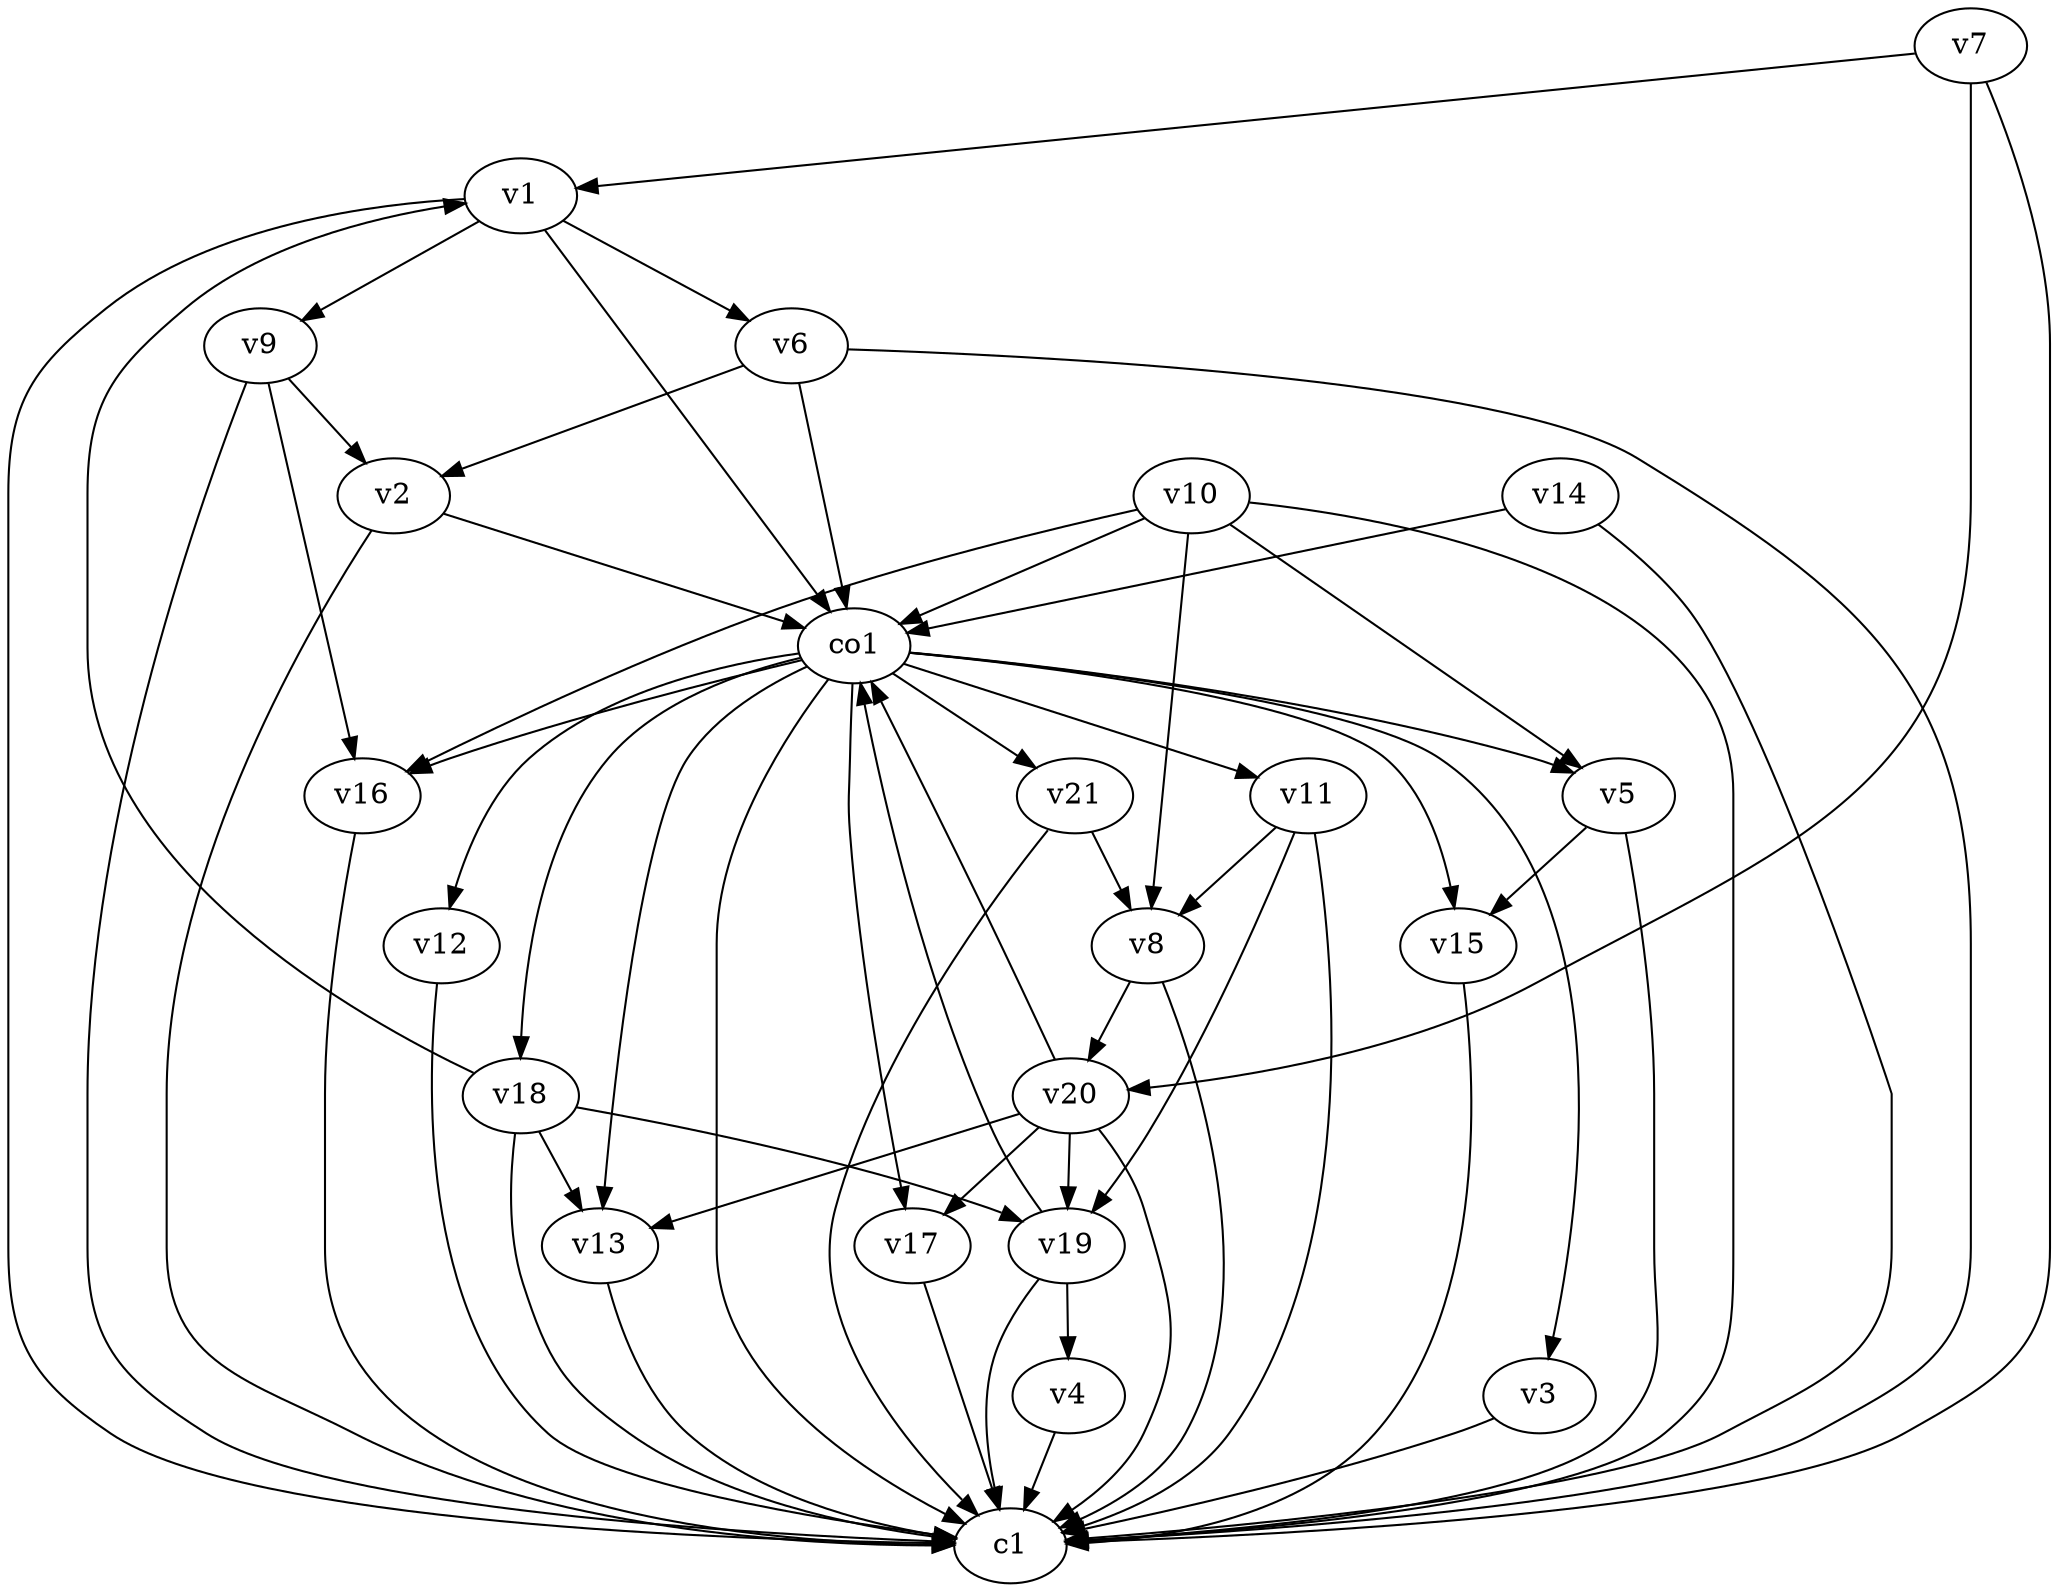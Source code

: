 strict digraph  {
c1;
v1;
v2;
v3;
v4;
v5;
v6;
v7;
v8;
v9;
v10;
v11;
v12;
v13;
v14;
v15;
v16;
v17;
v18;
v19;
v20;
v21;
co1;
v1 -> c1  [weight=1];
v1 -> v6  [weight=1];
v1 -> v9  [weight=1];
v1 -> co1  [weight=1];
v2 -> c1  [weight=1];
v2 -> co1  [weight=1];
v3 -> c1  [weight=1];
v4 -> c1  [weight=1];
v5 -> c1  [weight=1];
v5 -> v15  [weight=1];
v6 -> c1  [weight=1];
v6 -> co1  [weight=1];
v6 -> v2  [weight=1];
v7 -> c1  [weight=1];
v7 -> v1  [weight=1];
v7 -> v20  [weight=1];
v8 -> c1  [weight=1];
v8 -> v20  [weight=1];
v9 -> c1  [weight=1];
v9 -> v16  [weight=1];
v9 -> v2  [weight=1];
v10 -> c1  [weight=1];
v10 -> v8  [weight=1];
v10 -> co1  [weight=1];
v10 -> v16  [weight=1];
v10 -> v5  [weight=1];
v11 -> c1  [weight=1];
v11 -> v19  [weight=1];
v11 -> v8  [weight=1];
v12 -> c1  [weight=1];
v13 -> c1  [weight=1];
v14 -> c1  [weight=1];
v14 -> co1  [weight=1];
v15 -> c1  [weight=1];
v16 -> c1  [weight=1];
v17 -> c1  [weight=1];
v18 -> c1  [weight=1];
v18 -> v19  [weight=1];
v18 -> v1  [weight=1];
v18 -> v13  [weight=1];
v19 -> c1  [weight=1];
v19 -> v4  [weight=1];
v19 -> co1  [weight=1];
v20 -> c1  [weight=1];
v20 -> v19  [weight=1];
v20 -> co1  [weight=1];
v20 -> v17  [weight=1];
v20 -> v13  [weight=1];
v21 -> c1  [weight=1];
v21 -> v8  [weight=1];
co1 -> c1  [weight=1];
co1 -> v15  [weight=1];
co1 -> v21  [weight=1];
co1 -> v13  [weight=1];
co1 -> v11  [weight=1];
co1 -> v18  [weight=1];
co1 -> v5  [weight=1];
co1 -> v16  [weight=1];
co1 -> v17  [weight=1];
co1 -> v3  [weight=1];
co1 -> v12  [weight=1];
}
